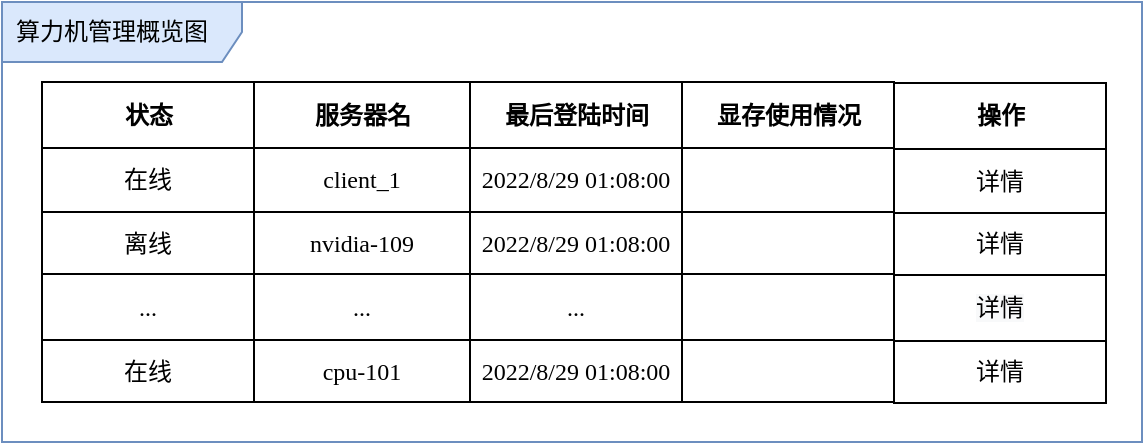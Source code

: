 <mxfile version="20.6.2" type="github" pages="2">
  <diagram id="c1kNA7XQLXP5zN5EKZID" name="第 1 页">
    <mxGraphModel dx="1412" dy="698" grid="1" gridSize="10" guides="1" tooltips="1" connect="1" arrows="1" fold="1" page="1" pageScale="1" pageWidth="827" pageHeight="1169" math="0" shadow="0">
      <root>
        <mxCell id="0" />
        <mxCell id="1" parent="0" />
        <mxCell id="uPUDUOIw21ojX7zJ4cMf-27" value="算力机管理概览图" style="shape=umlFrame;whiteSpace=wrap;html=1;width=120;height=30;boundedLbl=1;verticalAlign=middle;align=left;spacingLeft=5;shadow=0;fontFamily=Times New Roman;fillColor=#dae8fc;strokeColor=#6c8ebf;swimlaneFillColor=default;" parent="1" vertex="1">
          <mxGeometry x="40" y="40" width="570" height="220" as="geometry" />
        </mxCell>
        <mxCell id="uPUDUOIw21ojX7zJ4cMf-6" value="Assets" style="childLayout=tableLayout;recursiveResize=0;shadow=0;fontFamily=Times New Roman;movable=1;resizable=1;rotatable=1;deletable=1;editable=1;connectable=1;" parent="1" vertex="1">
          <mxGeometry x="60" y="80" width="320" height="160" as="geometry" />
        </mxCell>
        <mxCell id="uPUDUOIw21ojX7zJ4cMf-7" style="shape=tableRow;horizontal=0;startSize=0;swimlaneHead=0;swimlaneBody=0;top=0;left=0;bottom=0;right=0;dropTarget=0;collapsible=0;recursiveResize=0;expand=0;fontStyle=0;shadow=0;fontFamily=Times New Roman;movable=1;resizable=1;rotatable=1;deletable=1;editable=1;connectable=1;" parent="uPUDUOIw21ojX7zJ4cMf-6" vertex="1">
          <mxGeometry width="320" height="33" as="geometry" />
        </mxCell>
        <mxCell id="uPUDUOIw21ojX7zJ4cMf-8" value="状态" style="connectable=1;recursiveResize=0;align=center;fontStyle=1;html=1;shadow=0;fontFamily=Times New Roman;movable=1;resizable=1;rotatable=1;deletable=1;editable=1;" parent="uPUDUOIw21ojX7zJ4cMf-7" vertex="1">
          <mxGeometry width="106" height="33" as="geometry">
            <mxRectangle width="106" height="33" as="alternateBounds" />
          </mxGeometry>
        </mxCell>
        <mxCell id="uPUDUOIw21ojX7zJ4cMf-9" value="服务器名" style="connectable=1;recursiveResize=0;align=center;fontStyle=1;html=1;shadow=0;fontFamily=Times New Roman;movable=1;resizable=1;rotatable=1;deletable=1;editable=1;" parent="uPUDUOIw21ojX7zJ4cMf-7" vertex="1">
          <mxGeometry x="106" width="108" height="33" as="geometry">
            <mxRectangle width="108" height="33" as="alternateBounds" />
          </mxGeometry>
        </mxCell>
        <mxCell id="uPUDUOIw21ojX7zJ4cMf-10" value="最后登陆时间" style="connectable=1;recursiveResize=0;align=center;fontStyle=1;html=1;shadow=0;fontFamily=Times New Roman;movable=1;resizable=1;rotatable=1;deletable=1;editable=1;" parent="uPUDUOIw21ojX7zJ4cMf-7" vertex="1">
          <mxGeometry x="214" width="106" height="33" as="geometry">
            <mxRectangle width="106" height="33" as="alternateBounds" />
          </mxGeometry>
        </mxCell>
        <mxCell id="uPUDUOIw21ojX7zJ4cMf-11" value="" style="shape=tableRow;horizontal=0;startSize=0;swimlaneHead=0;swimlaneBody=0;top=0;left=0;bottom=0;right=0;dropTarget=0;collapsible=0;recursiveResize=0;expand=0;fontStyle=0;shadow=0;fontFamily=Times New Roman;movable=1;resizable=1;rotatable=1;deletable=1;editable=1;connectable=1;" parent="uPUDUOIw21ojX7zJ4cMf-6" vertex="1">
          <mxGeometry y="33" width="320" height="32" as="geometry" />
        </mxCell>
        <mxCell id="uPUDUOIw21ojX7zJ4cMf-12" value="在线" style="connectable=1;recursiveResize=0;align=center;whiteSpace=wrap;html=1;shadow=0;fontFamily=Times New Roman;movable=1;resizable=1;rotatable=1;deletable=1;editable=1;" parent="uPUDUOIw21ojX7zJ4cMf-11" vertex="1">
          <mxGeometry width="106" height="32" as="geometry">
            <mxRectangle width="106" height="32" as="alternateBounds" />
          </mxGeometry>
        </mxCell>
        <mxCell id="uPUDUOIw21ojX7zJ4cMf-13" value="client_1" style="connectable=1;recursiveResize=0;align=center;whiteSpace=wrap;html=1;shadow=0;fontFamily=Times New Roman;movable=1;resizable=1;rotatable=1;deletable=1;editable=1;" parent="uPUDUOIw21ojX7zJ4cMf-11" vertex="1">
          <mxGeometry x="106" width="108" height="32" as="geometry">
            <mxRectangle width="108" height="32" as="alternateBounds" />
          </mxGeometry>
        </mxCell>
        <mxCell id="uPUDUOIw21ojX7zJ4cMf-14" value="2022/8/29 01:08:00" style="connectable=1;recursiveResize=0;align=center;whiteSpace=wrap;html=1;shadow=0;fontFamily=Times New Roman;movable=1;resizable=1;rotatable=1;deletable=1;editable=1;" parent="uPUDUOIw21ojX7zJ4cMf-11" vertex="1">
          <mxGeometry x="214" width="106" height="32" as="geometry">
            <mxRectangle width="106" height="32" as="alternateBounds" />
          </mxGeometry>
        </mxCell>
        <mxCell id="uPUDUOIw21ojX7zJ4cMf-15" value="" style="shape=tableRow;horizontal=0;startSize=0;swimlaneHead=0;swimlaneBody=0;top=0;left=0;bottom=0;right=0;dropTarget=0;collapsible=0;recursiveResize=0;expand=0;fontStyle=1;shadow=0;fontFamily=Times New Roman;movable=1;resizable=1;rotatable=1;deletable=1;editable=1;connectable=1;" parent="uPUDUOIw21ojX7zJ4cMf-6" vertex="1">
          <mxGeometry y="65" width="320" height="31" as="geometry" />
        </mxCell>
        <mxCell id="uPUDUOIw21ojX7zJ4cMf-16" value="离线" style="connectable=1;recursiveResize=0;whiteSpace=wrap;html=1;shadow=0;fontFamily=Times New Roman;movable=1;resizable=1;rotatable=1;deletable=1;editable=1;" parent="uPUDUOIw21ojX7zJ4cMf-15" vertex="1">
          <mxGeometry width="106" height="31" as="geometry">
            <mxRectangle width="106" height="31" as="alternateBounds" />
          </mxGeometry>
        </mxCell>
        <mxCell id="uPUDUOIw21ojX7zJ4cMf-17" value="nvidia-109" style="connectable=1;recursiveResize=0;whiteSpace=wrap;html=1;shadow=0;fontFamily=Times New Roman;movable=1;resizable=1;rotatable=1;deletable=1;editable=1;" parent="uPUDUOIw21ojX7zJ4cMf-15" vertex="1">
          <mxGeometry x="106" width="108" height="31" as="geometry">
            <mxRectangle width="108" height="31" as="alternateBounds" />
          </mxGeometry>
        </mxCell>
        <mxCell id="uPUDUOIw21ojX7zJ4cMf-18" value="2022/8/29 01:08:00" style="connectable=1;recursiveResize=0;whiteSpace=wrap;html=1;shadow=0;fontFamily=Times New Roman;movable=1;resizable=1;rotatable=1;deletable=1;editable=1;" parent="uPUDUOIw21ojX7zJ4cMf-15" vertex="1">
          <mxGeometry x="214" width="106" height="31" as="geometry">
            <mxRectangle width="106" height="31" as="alternateBounds" />
          </mxGeometry>
        </mxCell>
        <mxCell id="uPUDUOIw21ojX7zJ4cMf-19" value="" style="shape=tableRow;horizontal=0;startSize=0;swimlaneHead=0;swimlaneBody=0;top=0;left=0;bottom=0;right=0;dropTarget=0;collapsible=0;recursiveResize=0;expand=0;fontStyle=0;shadow=0;fontFamily=Times New Roman;movable=1;resizable=1;rotatable=1;deletable=1;editable=1;connectable=1;" parent="uPUDUOIw21ojX7zJ4cMf-6" vertex="1">
          <mxGeometry y="96" width="320" height="33" as="geometry" />
        </mxCell>
        <mxCell id="uPUDUOIw21ojX7zJ4cMf-20" value="..." style="connectable=1;recursiveResize=0;fontStyle=0;align=center;whiteSpace=wrap;html=1;shadow=0;fontFamily=Times New Roman;movable=1;resizable=1;rotatable=1;deletable=1;editable=1;" parent="uPUDUOIw21ojX7zJ4cMf-19" vertex="1">
          <mxGeometry width="106" height="33" as="geometry">
            <mxRectangle width="106" height="33" as="alternateBounds" />
          </mxGeometry>
        </mxCell>
        <mxCell id="uPUDUOIw21ojX7zJ4cMf-21" value="..." style="connectable=1;recursiveResize=0;fontStyle=0;align=center;whiteSpace=wrap;html=1;shadow=0;fontFamily=Times New Roman;movable=1;resizable=1;rotatable=1;deletable=1;editable=1;" parent="uPUDUOIw21ojX7zJ4cMf-19" vertex="1">
          <mxGeometry x="106" width="108" height="33" as="geometry">
            <mxRectangle width="108" height="33" as="alternateBounds" />
          </mxGeometry>
        </mxCell>
        <mxCell id="uPUDUOIw21ojX7zJ4cMf-22" value="..." style="connectable=1;recursiveResize=0;fontStyle=0;align=center;whiteSpace=wrap;html=1;shadow=0;fontFamily=Times New Roman;movable=1;resizable=1;rotatable=1;deletable=1;editable=1;" parent="uPUDUOIw21ojX7zJ4cMf-19" vertex="1">
          <mxGeometry x="214" width="106" height="33" as="geometry">
            <mxRectangle width="106" height="33" as="alternateBounds" />
          </mxGeometry>
        </mxCell>
        <mxCell id="uPUDUOIw21ojX7zJ4cMf-23" value="" style="shape=tableRow;horizontal=0;startSize=0;swimlaneHead=0;swimlaneBody=0;top=0;left=0;bottom=0;right=0;dropTarget=0;collapsible=0;recursiveResize=0;expand=0;fontStyle=1;shadow=0;fontFamily=Times New Roman;movable=1;resizable=1;rotatable=1;deletable=1;editable=1;connectable=1;" parent="uPUDUOIw21ojX7zJ4cMf-6" vertex="1">
          <mxGeometry y="129" width="320" height="31" as="geometry" />
        </mxCell>
        <mxCell id="uPUDUOIw21ojX7zJ4cMf-24" value="在线" style="connectable=1;recursiveResize=0;whiteSpace=wrap;html=1;shadow=0;fontFamily=Times New Roman;movable=1;resizable=1;rotatable=1;deletable=1;editable=1;" parent="uPUDUOIw21ojX7zJ4cMf-23" vertex="1">
          <mxGeometry width="106" height="31" as="geometry">
            <mxRectangle width="106" height="31" as="alternateBounds" />
          </mxGeometry>
        </mxCell>
        <mxCell id="uPUDUOIw21ojX7zJ4cMf-25" value="cpu-101" style="connectable=1;recursiveResize=0;whiteSpace=wrap;html=1;shadow=0;fontFamily=Times New Roman;movable=1;resizable=1;rotatable=1;deletable=1;editable=1;" parent="uPUDUOIw21ojX7zJ4cMf-23" vertex="1">
          <mxGeometry x="106" width="108" height="31" as="geometry">
            <mxRectangle width="108" height="31" as="alternateBounds" />
          </mxGeometry>
        </mxCell>
        <mxCell id="uPUDUOIw21ojX7zJ4cMf-26" value="2022/8/29 01:08:00" style="connectable=1;recursiveResize=0;whiteSpace=wrap;html=1;shadow=0;fontFamily=Times New Roman;movable=1;resizable=1;rotatable=1;deletable=1;editable=1;" parent="uPUDUOIw21ojX7zJ4cMf-23" vertex="1">
          <mxGeometry x="214" width="106" height="31" as="geometry">
            <mxRectangle width="106" height="31" as="alternateBounds" />
          </mxGeometry>
        </mxCell>
        <mxCell id="uPUDUOIw21ojX7zJ4cMf-28" value="显存使用情况" style="connectable=1;recursiveResize=0;align=center;fontStyle=1;html=1;shadow=0;fontFamily=Times New Roman;movable=1;resizable=1;rotatable=1;deletable=1;editable=1;" parent="1" vertex="1">
          <mxGeometry x="380" y="80" width="106" height="33" as="geometry">
            <mxRectangle width="106" height="33" as="alternateBounds" />
          </mxGeometry>
        </mxCell>
        <mxCell id="uPUDUOIw21ojX7zJ4cMf-29" value="" style="connectable=1;recursiveResize=0;align=center;whiteSpace=wrap;html=1;shadow=0;fontFamily=Times New Roman;movable=1;resizable=1;rotatable=1;deletable=1;editable=1;" parent="1" vertex="1">
          <mxGeometry x="380" y="113" width="106" height="32" as="geometry">
            <mxRectangle width="106" height="32" as="alternateBounds" />
          </mxGeometry>
        </mxCell>
        <mxCell id="uPUDUOIw21ojX7zJ4cMf-30" value="" style="connectable=1;recursiveResize=0;whiteSpace=wrap;html=1;shadow=0;fontFamily=Times New Roman;movable=1;resizable=1;rotatable=1;deletable=1;editable=1;" parent="1" vertex="1">
          <mxGeometry x="380" y="145" width="106" height="31" as="geometry">
            <mxRectangle width="106" height="31" as="alternateBounds" />
          </mxGeometry>
        </mxCell>
        <mxCell id="uPUDUOIw21ojX7zJ4cMf-31" value="" style="connectable=1;recursiveResize=0;fontStyle=0;align=center;whiteSpace=wrap;html=1;shadow=0;fontFamily=Times New Roman;movable=1;resizable=1;rotatable=1;deletable=1;editable=1;" parent="1" vertex="1">
          <mxGeometry x="380" y="176" width="106" height="33" as="geometry">
            <mxRectangle width="106" height="33" as="alternateBounds" />
          </mxGeometry>
        </mxCell>
        <mxCell id="uPUDUOIw21ojX7zJ4cMf-32" value="" style="connectable=1;recursiveResize=0;whiteSpace=wrap;html=1;shadow=0;fontFamily=Times New Roman;movable=1;resizable=1;rotatable=1;deletable=1;editable=1;" parent="1" vertex="1">
          <mxGeometry x="380" y="209" width="106" height="31" as="geometry">
            <mxRectangle width="106" height="31" as="alternateBounds" />
          </mxGeometry>
        </mxCell>
        <mxCell id="uPUDUOIw21ojX7zJ4cMf-33" value="操作" style="connectable=1;recursiveResize=0;align=center;fontStyle=1;html=1;shadow=0;fontFamily=Times New Roman;movable=1;resizable=1;rotatable=1;deletable=1;editable=1;" parent="1" vertex="1">
          <mxGeometry x="486" y="80.5" width="106" height="33" as="geometry">
            <mxRectangle width="106" height="33" as="alternateBounds" />
          </mxGeometry>
        </mxCell>
        <mxCell id="uPUDUOIw21ojX7zJ4cMf-34" value="详情" style="connectable=1;recursiveResize=0;align=center;whiteSpace=wrap;html=1;shadow=0;fontFamily=Times New Roman;movable=1;resizable=1;rotatable=1;deletable=1;editable=1;" parent="1" vertex="1">
          <mxGeometry x="486" y="113.5" width="106" height="32" as="geometry">
            <mxRectangle width="106" height="32" as="alternateBounds" />
          </mxGeometry>
        </mxCell>
        <mxCell id="uPUDUOIw21ojX7zJ4cMf-35" value="详情" style="connectable=1;recursiveResize=0;whiteSpace=wrap;html=1;shadow=0;fontFamily=Times New Roman;movable=1;resizable=1;rotatable=1;deletable=1;editable=1;" parent="1" vertex="1">
          <mxGeometry x="486" y="145.5" width="106" height="31" as="geometry">
            <mxRectangle width="106" height="31" as="alternateBounds" />
          </mxGeometry>
        </mxCell>
        <mxCell id="uPUDUOIw21ojX7zJ4cMf-36" value="&lt;meta charset=&quot;utf-8&quot;&gt;&lt;span style=&quot;color: rgb(0, 0, 0); font-size: 12px; font-style: normal; font-variant-ligatures: normal; font-variant-caps: normal; font-weight: 400; letter-spacing: normal; orphans: 2; text-align: center; text-indent: 0px; text-transform: none; widows: 2; word-spacing: 0px; -webkit-text-stroke-width: 0px; background-color: rgb(248, 249, 250); text-decoration-thickness: initial; text-decoration-style: initial; text-decoration-color: initial; float: none; display: inline !important;&quot;&gt;详情&lt;/span&gt;" style="connectable=1;recursiveResize=0;fontStyle=0;align=center;whiteSpace=wrap;html=1;shadow=0;fontFamily=Times New Roman;movable=1;resizable=1;rotatable=1;deletable=1;editable=1;" parent="1" vertex="1">
          <mxGeometry x="486" y="176.5" width="106" height="33" as="geometry">
            <mxRectangle width="106" height="33" as="alternateBounds" />
          </mxGeometry>
        </mxCell>
        <mxCell id="uPUDUOIw21ojX7zJ4cMf-37" value="详情" style="connectable=1;recursiveResize=0;whiteSpace=wrap;html=1;shadow=0;fontFamily=Times New Roman;movable=1;resizable=1;rotatable=1;deletable=1;editable=1;" parent="1" vertex="1">
          <mxGeometry x="486" y="209.5" width="106" height="31" as="geometry">
            <mxRectangle width="106" height="31" as="alternateBounds" />
          </mxGeometry>
        </mxCell>
      </root>
    </mxGraphModel>
  </diagram>
  <diagram id="YL-h_-BT9JMCYYIsXGOO" name="第 2 页">
    <mxGraphModel dx="1426" dy="712" grid="1" gridSize="10" guides="1" tooltips="1" connect="1" arrows="1" fold="1" page="1" pageScale="1" pageWidth="827" pageHeight="1169" math="0" shadow="0">
      <root>
        <mxCell id="0" />
        <mxCell id="1" parent="0" />
        <mxCell id="UmwXp43K2lDlztn0F8DT-1" value="算力机详情图" style="shape=umlFrame;whiteSpace=wrap;html=1;width=120;height=30;boundedLbl=1;verticalAlign=middle;align=left;spacingLeft=5;" vertex="1" parent="1">
          <mxGeometry x="40" y="40" width="400" height="540" as="geometry" />
        </mxCell>
        <mxCell id="UmwXp43K2lDlztn0F8DT-54" value="&lt;span style=&quot;font-weight: normal;&quot;&gt;算力机名称：client_1&lt;/span&gt;" style="connectable=0;recursiveResize=0;align=center;fontStyle=1;html=1;" vertex="1" parent="1">
          <mxGeometry x="80" y="80" width="160" height="33" as="geometry">
            <mxRectangle width="93" height="33" as="alternateBounds" />
          </mxGeometry>
        </mxCell>
        <mxCell id="UmwXp43K2lDlztn0F8DT-55" value="驱动版本：510.47.03" style="connectable=0;recursiveResize=0;align=center;whiteSpace=wrap;html=1;" vertex="1" parent="1">
          <mxGeometry x="80" y="113" width="160" height="32" as="geometry">
            <mxRectangle width="93" height="32" as="alternateBounds" />
          </mxGeometry>
        </mxCell>
        <mxCell id="UmwXp43K2lDlztn0F8DT-61" value="&lt;span style=&quot;font-weight: 400;&quot;&gt;上次登录：2022/8/29 01:08:00&lt;/span&gt;" style="connectable=0;recursiveResize=0;align=center;fontStyle=1;html=1;" vertex="1" parent="1">
          <mxGeometry x="240" y="80" width="160" height="33" as="geometry">
            <mxRectangle width="93" height="33" as="alternateBounds" />
          </mxGeometry>
        </mxCell>
        <mxCell id="UmwXp43K2lDlztn0F8DT-62" value="CUDA版本：11.6" style="connectable=0;recursiveResize=0;align=center;whiteSpace=wrap;html=1;" vertex="1" parent="1">
          <mxGeometry x="240" y="113" width="160" height="32" as="geometry">
            <mxRectangle width="93" height="32" as="alternateBounds" />
          </mxGeometry>
        </mxCell>
        <mxCell id="UmwXp43K2lDlztn0F8DT-63" value="" style="verticalLabelPosition=bottom;shadow=0;dashed=0;align=center;html=1;verticalAlign=top;strokeWidth=1;shape=mxgraph.mockup.graphics.lineChart;strokeColor=none;strokeColor2=#666666;strokeColor3=#008cff;strokeColor4=#dddddd;" vertex="1" parent="1">
          <mxGeometry x="80" y="190" width="150" height="100" as="geometry" />
        </mxCell>
        <mxCell id="UmwXp43K2lDlztn0F8DT-67" value="占用显存" style="text;strokeColor=none;fillColor=none;align=center;verticalAlign=middle;spacingLeft=4;spacingRight=4;overflow=hidden;points=[[0,0.5],[1,0.5]];portConstraint=eastwest;rotatable=0;whiteSpace=wrap;html=1;" vertex="1" parent="1">
          <mxGeometry x="80" y="170" width="160" height="20" as="geometry" />
        </mxCell>
        <mxCell id="UmwXp43K2lDlztn0F8DT-68" value="" style="verticalLabelPosition=bottom;shadow=0;dashed=0;align=center;html=1;verticalAlign=top;strokeWidth=1;shape=mxgraph.mockup.graphics.lineChart;strokeColor=none;strokeColor2=#666666;strokeColor3=#008cff;strokeColor4=#dddddd;" vertex="1" parent="1">
          <mxGeometry x="240" y="190" width="150" height="100" as="geometry" />
        </mxCell>
        <mxCell id="UmwXp43K2lDlztn0F8DT-69" value="GPU使用率" style="text;strokeColor=none;fillColor=none;align=center;verticalAlign=middle;spacingLeft=4;spacingRight=4;overflow=hidden;points=[[0,0.5],[1,0.5]];portConstraint=eastwest;rotatable=0;whiteSpace=wrap;html=1;" vertex="1" parent="1">
          <mxGeometry x="240" y="170" width="160" height="20" as="geometry" />
        </mxCell>
        <mxCell id="UmwXp43K2lDlztn0F8DT-70" value="" style="verticalLabelPosition=bottom;shadow=0;dashed=0;align=center;html=1;verticalAlign=top;strokeWidth=1;shape=mxgraph.mockup.graphics.lineChart;strokeColor=none;strokeColor2=#666666;strokeColor3=#008cff;strokeColor4=#dddddd;" vertex="1" parent="1">
          <mxGeometry x="80" y="320" width="150" height="100" as="geometry" />
        </mxCell>
        <mxCell id="UmwXp43K2lDlztn0F8DT-71" value="风扇转速" style="text;strokeColor=none;fillColor=none;align=center;verticalAlign=middle;spacingLeft=4;spacingRight=4;overflow=hidden;points=[[0,0.5],[1,0.5]];portConstraint=eastwest;rotatable=0;whiteSpace=wrap;html=1;" vertex="1" parent="1">
          <mxGeometry x="80" y="300" width="160" height="20" as="geometry" />
        </mxCell>
        <mxCell id="UmwXp43K2lDlztn0F8DT-72" value="" style="verticalLabelPosition=bottom;shadow=0;dashed=0;align=center;html=1;verticalAlign=top;strokeWidth=1;shape=mxgraph.mockup.graphics.lineChart;strokeColor=none;strokeColor2=#666666;strokeColor3=#008cff;strokeColor4=#dddddd;" vertex="1" parent="1">
          <mxGeometry x="240" y="320" width="150" height="100" as="geometry" />
        </mxCell>
        <mxCell id="UmwXp43K2lDlztn0F8DT-73" value="温度" style="text;strokeColor=none;fillColor=none;align=center;verticalAlign=middle;spacingLeft=4;spacingRight=4;overflow=hidden;points=[[0,0.5],[1,0.5]];portConstraint=eastwest;rotatable=0;whiteSpace=wrap;html=1;" vertex="1" parent="1">
          <mxGeometry x="240" y="300" width="160" height="20" as="geometry" />
        </mxCell>
        <mxCell id="UmwXp43K2lDlztn0F8DT-78" value="" style="verticalLabelPosition=bottom;shadow=0;dashed=0;align=center;html=1;verticalAlign=top;strokeWidth=1;shape=mxgraph.mockup.graphics.lineChart;strokeColor=none;strokeColor2=#666666;strokeColor3=#008cff;strokeColor4=#dddddd;" vertex="1" parent="1">
          <mxGeometry x="80" y="450" width="150" height="100" as="geometry" />
        </mxCell>
        <mxCell id="UmwXp43K2lDlztn0F8DT-79" value="性能状态" style="text;strokeColor=none;fillColor=none;align=center;verticalAlign=middle;spacingLeft=4;spacingRight=4;overflow=hidden;points=[[0,0.5],[1,0.5]];portConstraint=eastwest;rotatable=0;whiteSpace=wrap;html=1;" vertex="1" parent="1">
          <mxGeometry x="80" y="430" width="160" height="20" as="geometry" />
        </mxCell>
        <mxCell id="UmwXp43K2lDlztn0F8DT-80" value="" style="verticalLabelPosition=bottom;shadow=0;dashed=0;align=center;html=1;verticalAlign=top;strokeWidth=1;shape=mxgraph.mockup.graphics.lineChart;strokeColor=none;strokeColor2=#666666;strokeColor3=#008cff;strokeColor4=#dddddd;" vertex="1" parent="1">
          <mxGeometry x="240" y="450" width="150" height="100" as="geometry" />
        </mxCell>
        <mxCell id="UmwXp43K2lDlztn0F8DT-81" value="能耗" style="text;strokeColor=none;fillColor=none;align=center;verticalAlign=middle;spacingLeft=4;spacingRight=4;overflow=hidden;points=[[0,0.5],[1,0.5]];portConstraint=eastwest;rotatable=0;whiteSpace=wrap;html=1;" vertex="1" parent="1">
          <mxGeometry x="240" y="430" width="160" height="20" as="geometry" />
        </mxCell>
      </root>
    </mxGraphModel>
  </diagram>
</mxfile>

